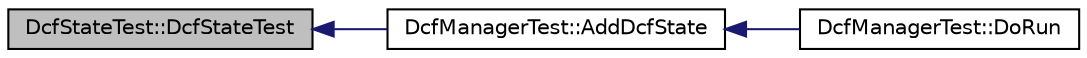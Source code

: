 digraph "DcfStateTest::DcfStateTest"
{
  edge [fontname="Helvetica",fontsize="10",labelfontname="Helvetica",labelfontsize="10"];
  node [fontname="Helvetica",fontsize="10",shape=record];
  rankdir="LR";
  Node1 [label="DcfStateTest::DcfStateTest",height=0.2,width=0.4,color="black", fillcolor="grey75", style="filled", fontcolor="black"];
  Node1 -> Node2 [dir="back",color="midnightblue",fontsize="10",style="solid"];
  Node2 [label="DcfManagerTest::AddDcfState",height=0.2,width=0.4,color="black", fillcolor="white", style="filled",URL="$df/d99/classDcfManagerTest.html#ab48a072efc828fc250036b45c3db1832"];
  Node2 -> Node3 [dir="back",color="midnightblue",fontsize="10",style="solid"];
  Node3 [label="DcfManagerTest::DoRun",height=0.2,width=0.4,color="black", fillcolor="white", style="filled",URL="$df/d99/classDcfManagerTest.html#a390064219f500f8f6934c072a7200cd6",tooltip="Implementation to actually run this TestCase. "];
}
